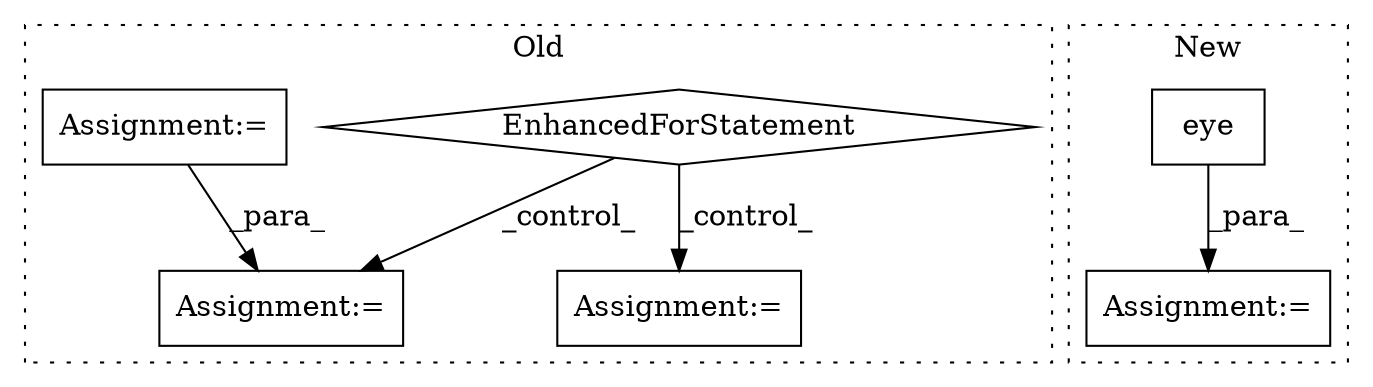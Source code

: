 digraph G {
subgraph cluster0 {
1 [label="EnhancedForStatement" a="70" s="402,473" l="53,2" shape="diamond"];
3 [label="Assignment:=" a="7" s="506" l="1" shape="box"];
5 [label="Assignment:=" a="7" s="274" l="1" shape="box"];
6 [label="Assignment:=" a="7" s="600" l="1" shape="box"];
label = "Old";
style="dotted";
}
subgraph cluster1 {
2 [label="eye" a="32" s="706,717" l="4,1" shape="box"];
4 [label="Assignment:=" a="7" s="610,719" l="65,2" shape="box"];
label = "New";
style="dotted";
}
1 -> 3 [label="_control_"];
1 -> 6 [label="_control_"];
2 -> 4 [label="_para_"];
5 -> 3 [label="_para_"];
}